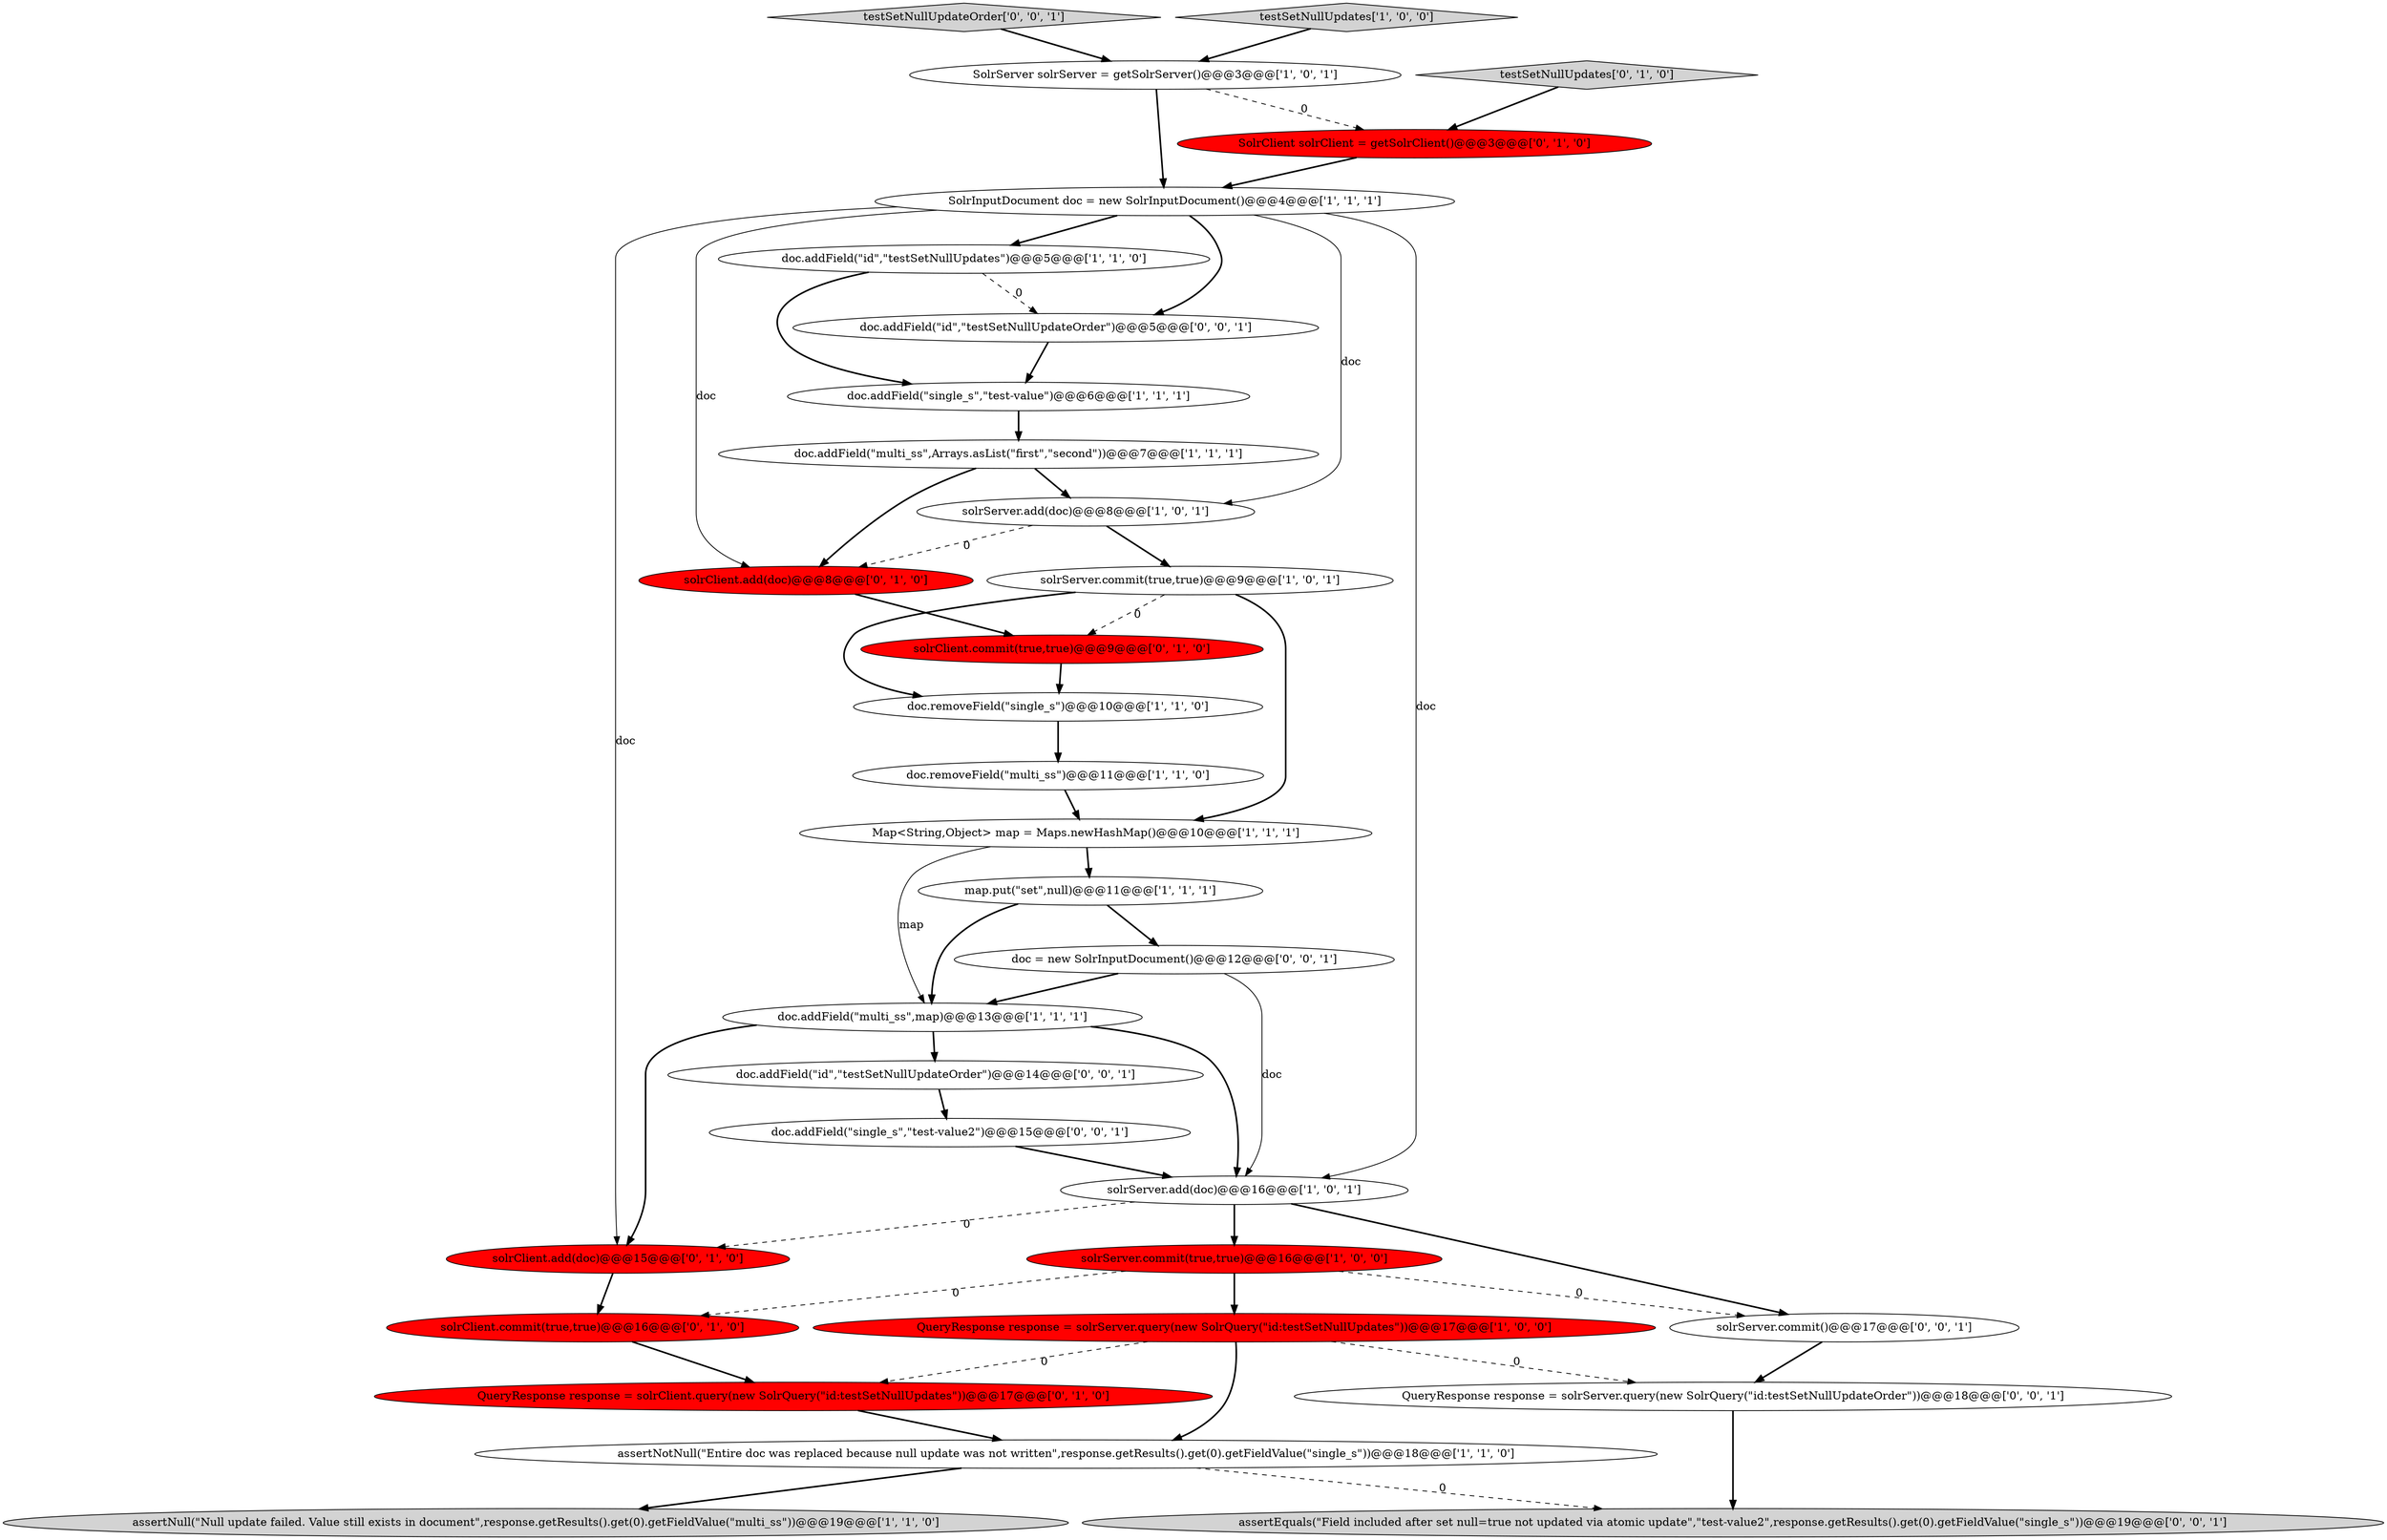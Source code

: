digraph {
15 [style = filled, label = "QueryResponse response = solrServer.query(new SolrQuery(\"id:testSetNullUpdates\"))@@@17@@@['1', '0', '0']", fillcolor = red, shape = ellipse image = "AAA1AAABBB1BBB"];
7 [style = filled, label = "solrServer.add(doc)@@@8@@@['1', '0', '1']", fillcolor = white, shape = ellipse image = "AAA0AAABBB1BBB"];
26 [style = filled, label = "QueryResponse response = solrServer.query(new SolrQuery(\"id:testSetNullUpdateOrder\"))@@@18@@@['0', '0', '1']", fillcolor = white, shape = ellipse image = "AAA0AAABBB3BBB"];
20 [style = filled, label = "solrClient.commit(true,true)@@@9@@@['0', '1', '0']", fillcolor = red, shape = ellipse image = "AAA1AAABBB2BBB"];
2 [style = filled, label = "doc.addField(\"id\",\"testSetNullUpdates\")@@@5@@@['1', '1', '0']", fillcolor = white, shape = ellipse image = "AAA0AAABBB1BBB"];
12 [style = filled, label = "assertNotNull(\"Entire doc was replaced because null update was not written\",response.getResults().get(0).getFieldValue(\"single_s\"))@@@18@@@['1', '1', '0']", fillcolor = white, shape = ellipse image = "AAA0AAABBB1BBB"];
17 [style = filled, label = "solrServer.add(doc)@@@16@@@['1', '0', '1']", fillcolor = white, shape = ellipse image = "AAA0AAABBB1BBB"];
28 [style = filled, label = "doc.addField(\"single_s\",\"test-value2\")@@@15@@@['0', '0', '1']", fillcolor = white, shape = ellipse image = "AAA0AAABBB3BBB"];
25 [style = filled, label = "testSetNullUpdateOrder['0', '0', '1']", fillcolor = lightgray, shape = diamond image = "AAA0AAABBB3BBB"];
0 [style = filled, label = "solrServer.commit(true,true)@@@9@@@['1', '0', '1']", fillcolor = white, shape = ellipse image = "AAA0AAABBB1BBB"];
11 [style = filled, label = "Map<String,Object> map = Maps.newHashMap()@@@10@@@['1', '1', '1']", fillcolor = white, shape = ellipse image = "AAA0AAABBB1BBB"];
6 [style = filled, label = "solrServer.commit(true,true)@@@16@@@['1', '0', '0']", fillcolor = red, shape = ellipse image = "AAA1AAABBB1BBB"];
31 [style = filled, label = "doc.addField(\"id\",\"testSetNullUpdateOrder\")@@@14@@@['0', '0', '1']", fillcolor = white, shape = ellipse image = "AAA0AAABBB3BBB"];
3 [style = filled, label = "testSetNullUpdates['1', '0', '0']", fillcolor = lightgray, shape = diamond image = "AAA0AAABBB1BBB"];
10 [style = filled, label = "assertNull(\"Null update failed. Value still exists in document\",response.getResults().get(0).getFieldValue(\"multi_ss\"))@@@19@@@['1', '1', '0']", fillcolor = lightgray, shape = ellipse image = "AAA0AAABBB1BBB"];
23 [style = filled, label = "QueryResponse response = solrClient.query(new SolrQuery(\"id:testSetNullUpdates\"))@@@17@@@['0', '1', '0']", fillcolor = red, shape = ellipse image = "AAA1AAABBB2BBB"];
5 [style = filled, label = "map.put(\"set\",null)@@@11@@@['1', '1', '1']", fillcolor = white, shape = ellipse image = "AAA0AAABBB1BBB"];
29 [style = filled, label = "doc = new SolrInputDocument()@@@12@@@['0', '0', '1']", fillcolor = white, shape = ellipse image = "AAA0AAABBB3BBB"];
9 [style = filled, label = "doc.addField(\"multi_ss\",Arrays.asList(\"first\",\"second\"))@@@7@@@['1', '1', '1']", fillcolor = white, shape = ellipse image = "AAA0AAABBB1BBB"];
21 [style = filled, label = "solrClient.commit(true,true)@@@16@@@['0', '1', '0']", fillcolor = red, shape = ellipse image = "AAA1AAABBB2BBB"];
22 [style = filled, label = "solrClient.add(doc)@@@15@@@['0', '1', '0']", fillcolor = red, shape = ellipse image = "AAA1AAABBB2BBB"];
32 [style = filled, label = "assertEquals(\"Field included after set null=true not updated via atomic update\",\"test-value2\",response.getResults().get(0).getFieldValue(\"single_s\"))@@@19@@@['0', '0', '1']", fillcolor = lightgray, shape = ellipse image = "AAA0AAABBB3BBB"];
1 [style = filled, label = "doc.addField(\"single_s\",\"test-value\")@@@6@@@['1', '1', '1']", fillcolor = white, shape = ellipse image = "AAA0AAABBB1BBB"];
8 [style = filled, label = "SolrServer solrServer = getSolrServer()@@@3@@@['1', '0', '1']", fillcolor = white, shape = ellipse image = "AAA0AAABBB1BBB"];
4 [style = filled, label = "doc.removeField(\"multi_ss\")@@@11@@@['1', '1', '0']", fillcolor = white, shape = ellipse image = "AAA0AAABBB1BBB"];
27 [style = filled, label = "doc.addField(\"id\",\"testSetNullUpdateOrder\")@@@5@@@['0', '0', '1']", fillcolor = white, shape = ellipse image = "AAA0AAABBB3BBB"];
14 [style = filled, label = "doc.removeField(\"single_s\")@@@10@@@['1', '1', '0']", fillcolor = white, shape = ellipse image = "AAA0AAABBB1BBB"];
24 [style = filled, label = "SolrClient solrClient = getSolrClient()@@@3@@@['0', '1', '0']", fillcolor = red, shape = ellipse image = "AAA1AAABBB2BBB"];
16 [style = filled, label = "doc.addField(\"multi_ss\",map)@@@13@@@['1', '1', '1']", fillcolor = white, shape = ellipse image = "AAA0AAABBB1BBB"];
19 [style = filled, label = "solrClient.add(doc)@@@8@@@['0', '1', '0']", fillcolor = red, shape = ellipse image = "AAA1AAABBB2BBB"];
18 [style = filled, label = "testSetNullUpdates['0', '1', '0']", fillcolor = lightgray, shape = diamond image = "AAA0AAABBB2BBB"];
13 [style = filled, label = "SolrInputDocument doc = new SolrInputDocument()@@@4@@@['1', '1', '1']", fillcolor = white, shape = ellipse image = "AAA0AAABBB1BBB"];
30 [style = filled, label = "solrServer.commit()@@@17@@@['0', '0', '1']", fillcolor = white, shape = ellipse image = "AAA0AAABBB3BBB"];
5->29 [style = bold, label=""];
6->21 [style = dashed, label="0"];
18->24 [style = bold, label=""];
27->1 [style = bold, label=""];
15->23 [style = dashed, label="0"];
26->32 [style = bold, label=""];
17->6 [style = bold, label=""];
13->22 [style = solid, label="doc"];
29->17 [style = solid, label="doc"];
2->1 [style = bold, label=""];
19->20 [style = bold, label=""];
12->32 [style = dashed, label="0"];
30->26 [style = bold, label=""];
2->27 [style = dashed, label="0"];
22->21 [style = bold, label=""];
11->16 [style = solid, label="map"];
0->11 [style = bold, label=""];
7->0 [style = bold, label=""];
24->13 [style = bold, label=""];
20->14 [style = bold, label=""];
17->30 [style = bold, label=""];
16->17 [style = bold, label=""];
8->24 [style = dashed, label="0"];
9->7 [style = bold, label=""];
16->22 [style = bold, label=""];
0->20 [style = dashed, label="0"];
6->15 [style = bold, label=""];
1->9 [style = bold, label=""];
5->16 [style = bold, label=""];
11->5 [style = bold, label=""];
0->14 [style = bold, label=""];
12->10 [style = bold, label=""];
13->27 [style = bold, label=""];
7->19 [style = dashed, label="0"];
13->7 [style = solid, label="doc"];
16->31 [style = bold, label=""];
3->8 [style = bold, label=""];
13->19 [style = solid, label="doc"];
13->2 [style = bold, label=""];
15->26 [style = dashed, label="0"];
9->19 [style = bold, label=""];
28->17 [style = bold, label=""];
23->12 [style = bold, label=""];
15->12 [style = bold, label=""];
25->8 [style = bold, label=""];
6->30 [style = dashed, label="0"];
31->28 [style = bold, label=""];
13->17 [style = solid, label="doc"];
4->11 [style = bold, label=""];
29->16 [style = bold, label=""];
8->13 [style = bold, label=""];
14->4 [style = bold, label=""];
21->23 [style = bold, label=""];
17->22 [style = dashed, label="0"];
}
